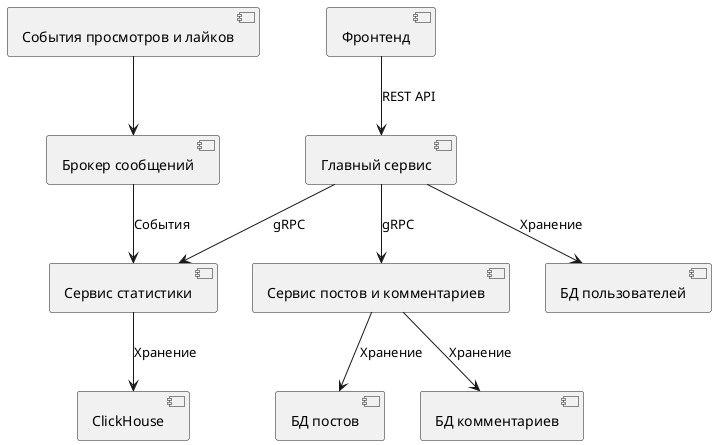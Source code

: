 @startuml containers

    [Фронтенд]
    [Главный сервис]
    [БД пользователей]

    [Сервис статистики]
    [ClickHouse]

    [Сервис постов и комментариев]
    [БД постов]
    [БД комментариев]

    [Фронтенд] --> [Главный сервис] : REST API
    [Главный сервис] --> [БД пользователей] : Хранение
    [Главный сервис] --> [Сервис статистики] : gRPC
    [Главный сервис] --> [Сервис постов и комментариев] : gRPC

    [События просмотров и лайков] --> [Брокер сообщений]

    [Брокер сообщений] --> [Сервис статистики] : События

    [Сервис статистики] --> [ClickHouse] : Хранение

    [Сервис постов и комментариев] --> [БД постов] : Хранение
    [Сервис постов и комментариев] --> [БД комментариев] : Хранение

@enduml